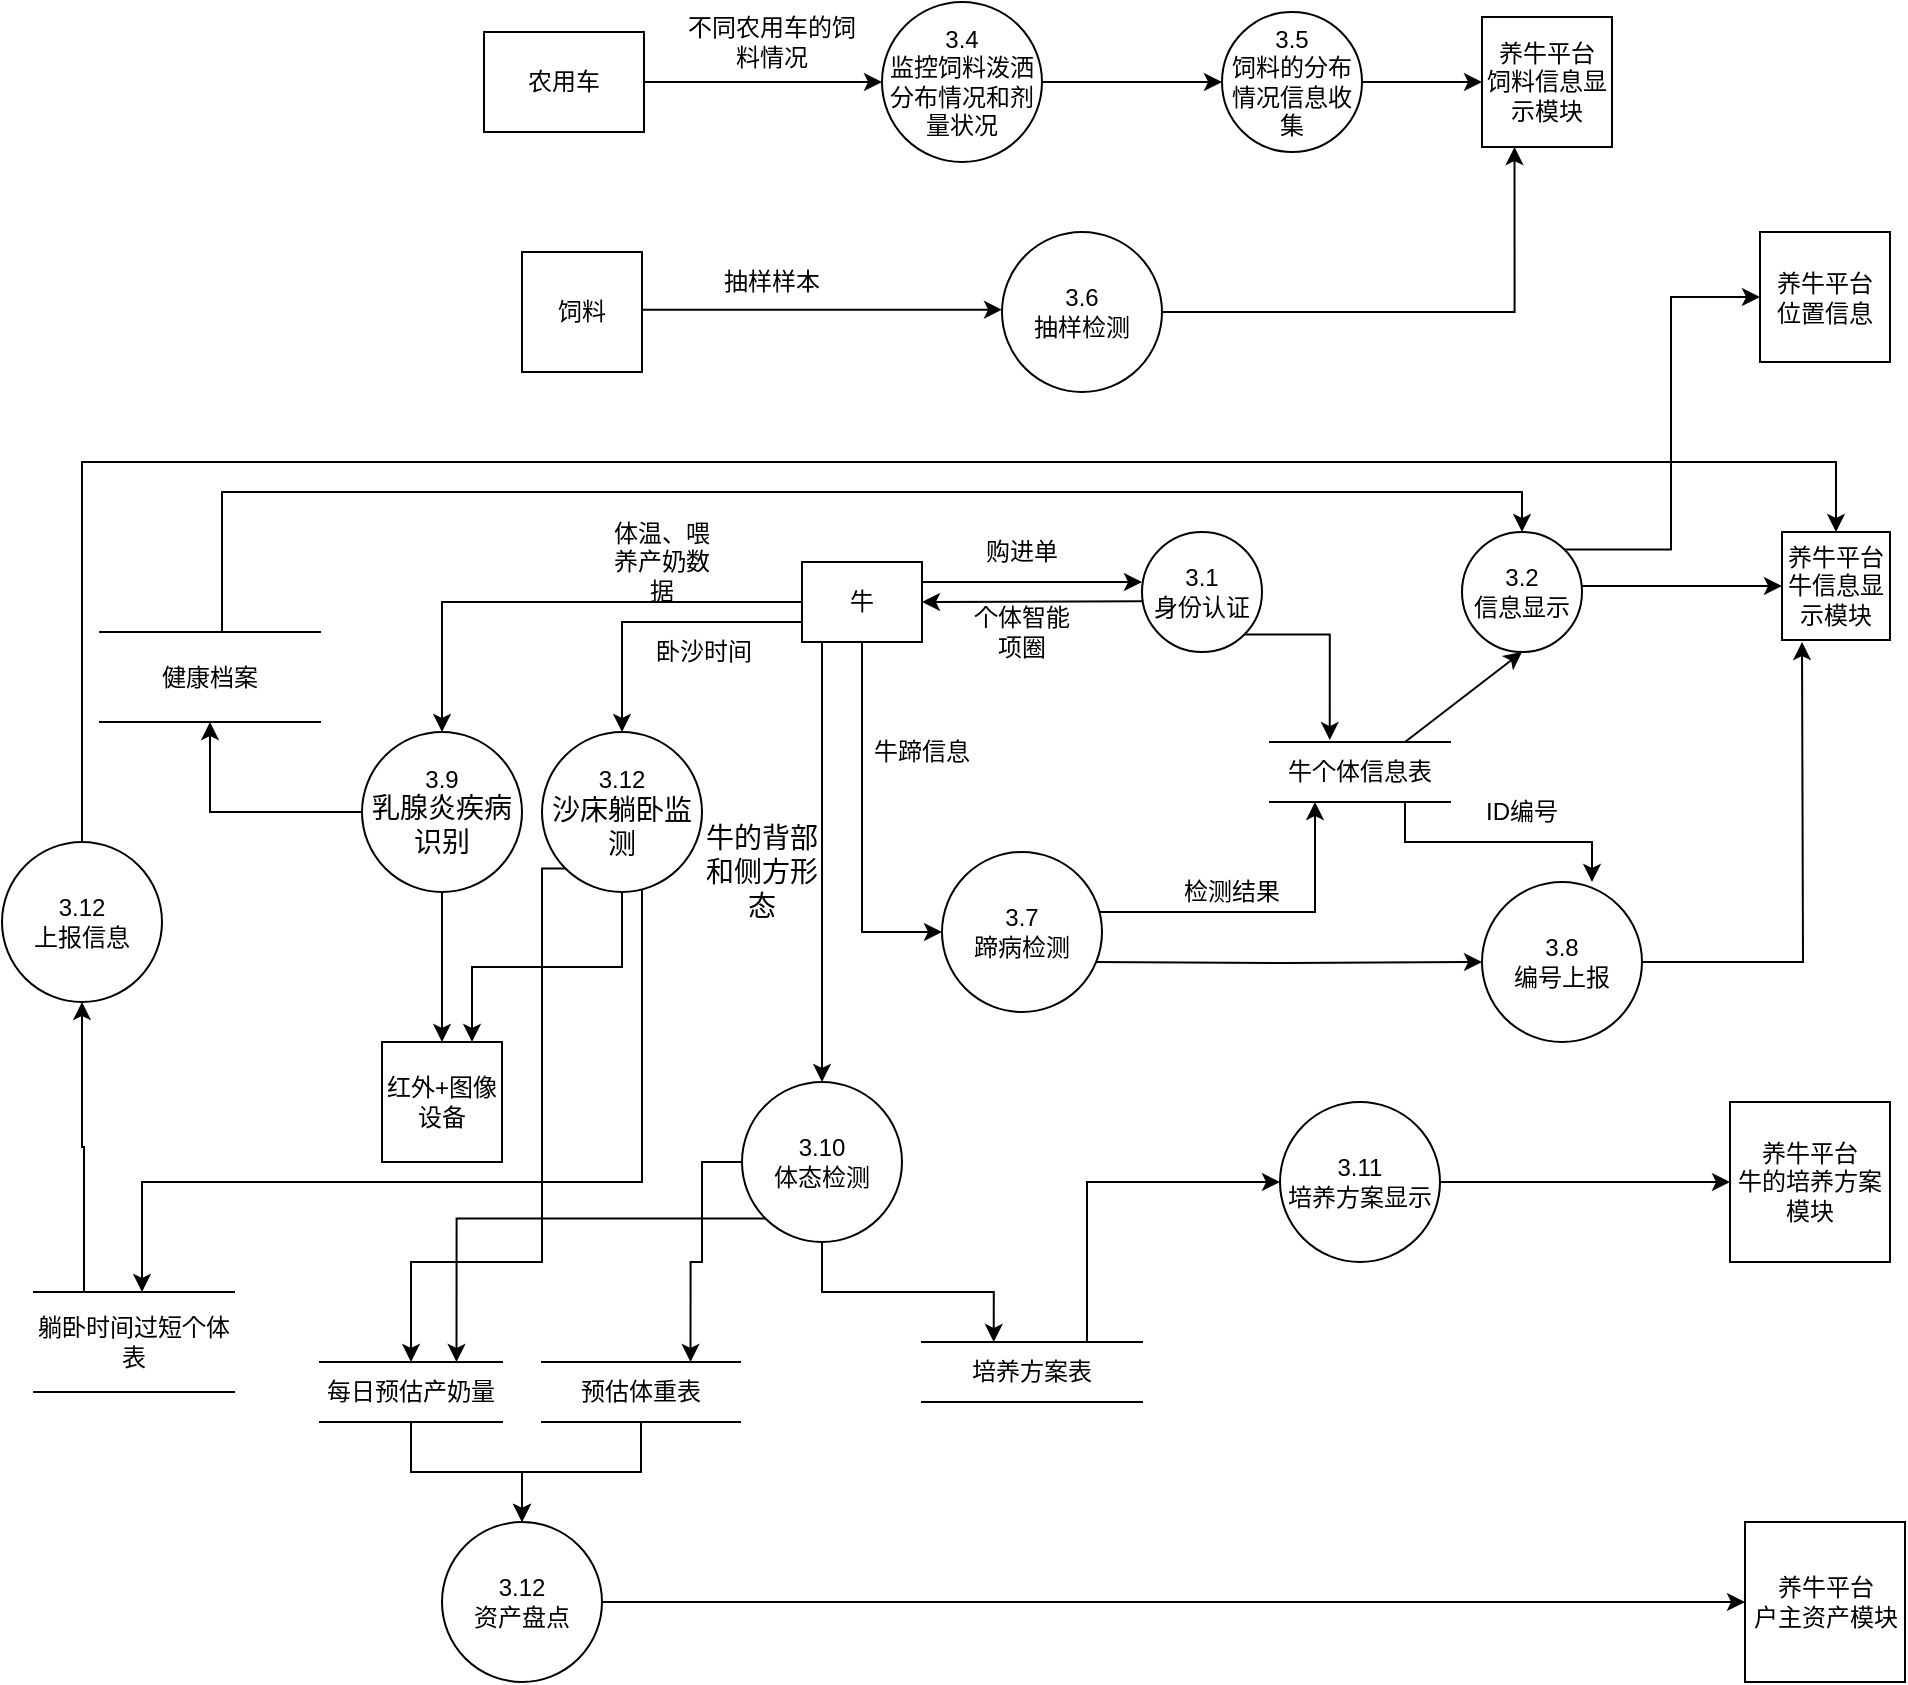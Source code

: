 <mxfile version="15.7.0" type="github">
  <diagram id="PhO16UAb1bBxQCCEMA57" name="Page-1">
    <mxGraphModel dx="1181" dy="597" grid="1" gridSize="10" guides="1" tooltips="1" connect="1" arrows="1" fold="1" page="1" pageScale="1" pageWidth="1200" pageHeight="1920" math="0" shadow="0">
      <root>
        <mxCell id="0" />
        <mxCell id="1" parent="0" />
        <mxCell id="A-y7OaiIlYvrfuH1-HBK-48" style="edgeStyle=orthogonalEdgeStyle;rounded=0;orthogonalLoop=1;jettySize=auto;html=1;exitX=0.75;exitY=1;exitDx=0;exitDy=0;" edge="1" parent="1" source="wGLRBGFEHYjUbP7ZM2yr-5">
          <mxGeometry relative="1" as="geometry">
            <mxPoint x="919" y="730" as="targetPoint" />
            <Array as="points">
              <mxPoint x="826" y="710" />
              <mxPoint x="919" y="710" />
            </Array>
          </mxGeometry>
        </mxCell>
        <mxCell id="wGLRBGFEHYjUbP7ZM2yr-5" value="牛个体信息表" style="shape=partialRectangle;whiteSpace=wrap;html=1;left=0;right=0;fillColor=none;" parent="1" vertex="1">
          <mxGeometry x="758" y="660" width="90" height="30" as="geometry" />
        </mxCell>
        <mxCell id="A-y7OaiIlYvrfuH1-HBK-39" style="edgeStyle=orthogonalEdgeStyle;rounded=0;orthogonalLoop=1;jettySize=auto;html=1;exitX=0.5;exitY=1;exitDx=0;exitDy=0;entryX=0;entryY=0.5;entryDx=0;entryDy=0;" edge="1" parent="1" source="A-y7OaiIlYvrfuH1-HBK-1" target="A-y7OaiIlYvrfuH1-HBK-38">
          <mxGeometry relative="1" as="geometry">
            <mxPoint x="554" y="750" as="targetPoint" />
          </mxGeometry>
        </mxCell>
        <mxCell id="A-y7OaiIlYvrfuH1-HBK-54" style="edgeStyle=orthogonalEdgeStyle;rounded=0;orthogonalLoop=1;jettySize=auto;html=1;exitX=0;exitY=0.5;exitDx=0;exitDy=0;entryX=0.5;entryY=0;entryDx=0;entryDy=0;" edge="1" parent="1" source="A-y7OaiIlYvrfuH1-HBK-1" target="A-y7OaiIlYvrfuH1-HBK-51">
          <mxGeometry relative="1" as="geometry" />
        </mxCell>
        <mxCell id="A-y7OaiIlYvrfuH1-HBK-62" style="edgeStyle=orthogonalEdgeStyle;rounded=0;orthogonalLoop=1;jettySize=auto;html=1;exitX=0.25;exitY=1;exitDx=0;exitDy=0;entryX=0.5;entryY=0;entryDx=0;entryDy=0;" edge="1" parent="1" source="A-y7OaiIlYvrfuH1-HBK-1" target="A-y7OaiIlYvrfuH1-HBK-61">
          <mxGeometry relative="1" as="geometry">
            <Array as="points">
              <mxPoint x="534" y="610" />
            </Array>
          </mxGeometry>
        </mxCell>
        <mxCell id="A-y7OaiIlYvrfuH1-HBK-78" style="edgeStyle=orthogonalEdgeStyle;rounded=0;orthogonalLoop=1;jettySize=auto;html=1;exitX=0;exitY=0.75;exitDx=0;exitDy=0;" edge="1" parent="1" source="A-y7OaiIlYvrfuH1-HBK-1" target="A-y7OaiIlYvrfuH1-HBK-76">
          <mxGeometry relative="1" as="geometry" />
        </mxCell>
        <mxCell id="A-y7OaiIlYvrfuH1-HBK-1" value="牛" style="rounded=0;whiteSpace=wrap;html=1;" vertex="1" parent="1">
          <mxGeometry x="524" y="570" width="60" height="40" as="geometry" />
        </mxCell>
        <mxCell id="A-y7OaiIlYvrfuH1-HBK-37" style="edgeStyle=orthogonalEdgeStyle;rounded=0;orthogonalLoop=1;jettySize=auto;html=1;exitX=1;exitY=1;exitDx=0;exitDy=0;entryX=0.332;entryY=-0.032;entryDx=0;entryDy=0;entryPerimeter=0;" edge="1" parent="1" source="A-y7OaiIlYvrfuH1-HBK-2" target="wGLRBGFEHYjUbP7ZM2yr-5">
          <mxGeometry relative="1" as="geometry" />
        </mxCell>
        <mxCell id="A-y7OaiIlYvrfuH1-HBK-2" value="3.1&lt;br&gt;身份认证" style="ellipse;whiteSpace=wrap;html=1;aspect=fixed;" vertex="1" parent="1">
          <mxGeometry x="694" y="555" width="60" height="60" as="geometry" />
        </mxCell>
        <mxCell id="A-y7OaiIlYvrfuH1-HBK-3" value="" style="endArrow=classic;html=1;rounded=0;" edge="1" parent="1">
          <mxGeometry width="50" height="50" relative="1" as="geometry">
            <mxPoint x="584" y="580" as="sourcePoint" />
            <mxPoint x="694" y="580" as="targetPoint" />
          </mxGeometry>
        </mxCell>
        <mxCell id="A-y7OaiIlYvrfuH1-HBK-4" value="购进单" style="text;html=1;strokeColor=none;fillColor=none;align=center;verticalAlign=middle;whiteSpace=wrap;rounded=0;" vertex="1" parent="1">
          <mxGeometry x="604" y="550" width="60" height="30" as="geometry" />
        </mxCell>
        <mxCell id="A-y7OaiIlYvrfuH1-HBK-6" value="" style="endArrow=classic;html=1;rounded=0;entryX=1;entryY=0.5;entryDx=0;entryDy=0;" edge="1" parent="1" target="A-y7OaiIlYvrfuH1-HBK-1">
          <mxGeometry width="50" height="50" relative="1" as="geometry">
            <mxPoint x="694" y="589.58" as="sourcePoint" />
            <mxPoint x="594" y="589.58" as="targetPoint" />
            <Array as="points" />
          </mxGeometry>
        </mxCell>
        <mxCell id="A-y7OaiIlYvrfuH1-HBK-7" value="个体智能项圈" style="text;html=1;strokeColor=none;fillColor=none;align=center;verticalAlign=middle;whiteSpace=wrap;rounded=0;" vertex="1" parent="1">
          <mxGeometry x="604" y="590" width="60" height="30" as="geometry" />
        </mxCell>
        <mxCell id="A-y7OaiIlYvrfuH1-HBK-88" style="edgeStyle=orthogonalEdgeStyle;rounded=0;orthogonalLoop=1;jettySize=auto;html=1;exitX=1;exitY=0;exitDx=0;exitDy=0;entryX=0;entryY=0.5;entryDx=0;entryDy=0;" edge="1" parent="1" source="A-y7OaiIlYvrfuH1-HBK-13" target="A-y7OaiIlYvrfuH1-HBK-87">
          <mxGeometry relative="1" as="geometry" />
        </mxCell>
        <mxCell id="A-y7OaiIlYvrfuH1-HBK-13" value="3.2&lt;br&gt;信息显示" style="ellipse;whiteSpace=wrap;html=1;aspect=fixed;" vertex="1" parent="1">
          <mxGeometry x="854" y="555" width="60" height="60" as="geometry" />
        </mxCell>
        <mxCell id="A-y7OaiIlYvrfuH1-HBK-14" value="" style="endArrow=classic;html=1;rounded=0;entryX=0.5;entryY=1;entryDx=0;entryDy=0;exitX=0.75;exitY=0;exitDx=0;exitDy=0;" edge="1" parent="1" source="wGLRBGFEHYjUbP7ZM2yr-5" target="A-y7OaiIlYvrfuH1-HBK-13">
          <mxGeometry width="50" height="50" relative="1" as="geometry">
            <mxPoint x="724" y="560" as="sourcePoint" />
            <mxPoint x="774" y="510" as="targetPoint" />
            <Array as="points" />
          </mxGeometry>
        </mxCell>
        <mxCell id="A-y7OaiIlYvrfuH1-HBK-16" value="养牛平台&lt;br&gt;牛信息显示模块" style="whiteSpace=wrap;html=1;aspect=fixed;" vertex="1" parent="1">
          <mxGeometry x="1014" y="555" width="54" height="54" as="geometry" />
        </mxCell>
        <mxCell id="A-y7OaiIlYvrfuH1-HBK-17" value="" style="endArrow=classic;html=1;rounded=0;entryX=0;entryY=0.5;entryDx=0;entryDy=0;" edge="1" parent="1" target="A-y7OaiIlYvrfuH1-HBK-16">
          <mxGeometry width="50" height="50" relative="1" as="geometry">
            <mxPoint x="914" y="582" as="sourcePoint" />
            <mxPoint x="984" y="555" as="targetPoint" />
          </mxGeometry>
        </mxCell>
        <mxCell id="A-y7OaiIlYvrfuH1-HBK-25" style="edgeStyle=orthogonalEdgeStyle;rounded=0;orthogonalLoop=1;jettySize=auto;html=1;exitX=1;exitY=0.5;exitDx=0;exitDy=0;entryX=0;entryY=0.5;entryDx=0;entryDy=0;" edge="1" parent="1" source="A-y7OaiIlYvrfuH1-HBK-18" target="A-y7OaiIlYvrfuH1-HBK-23">
          <mxGeometry relative="1" as="geometry" />
        </mxCell>
        <mxCell id="A-y7OaiIlYvrfuH1-HBK-18" value="农用车" style="rounded=0;whiteSpace=wrap;html=1;" vertex="1" parent="1">
          <mxGeometry x="365" y="305" width="80" height="50" as="geometry" />
        </mxCell>
        <mxCell id="A-y7OaiIlYvrfuH1-HBK-31" value="" style="edgeStyle=orthogonalEdgeStyle;rounded=0;orthogonalLoop=1;jettySize=auto;html=1;" edge="1" parent="1" source="A-y7OaiIlYvrfuH1-HBK-19" target="A-y7OaiIlYvrfuH1-HBK-30">
          <mxGeometry relative="1" as="geometry" />
        </mxCell>
        <mxCell id="A-y7OaiIlYvrfuH1-HBK-19" value="3.5&lt;br&gt;饲料的分布情况信息收集" style="ellipse;whiteSpace=wrap;html=1;aspect=fixed;" vertex="1" parent="1">
          <mxGeometry x="734" y="295" width="70" height="70" as="geometry" />
        </mxCell>
        <mxCell id="A-y7OaiIlYvrfuH1-HBK-28" value="" style="edgeStyle=orthogonalEdgeStyle;rounded=0;orthogonalLoop=1;jettySize=auto;html=1;" edge="1" parent="1" source="A-y7OaiIlYvrfuH1-HBK-23" target="A-y7OaiIlYvrfuH1-HBK-19">
          <mxGeometry relative="1" as="geometry" />
        </mxCell>
        <mxCell id="A-y7OaiIlYvrfuH1-HBK-23" value="3.4&lt;br&gt;监控饲料泼洒分布情况和剂量状况" style="ellipse;whiteSpace=wrap;html=1;aspect=fixed;" vertex="1" parent="1">
          <mxGeometry x="564" y="290" width="80" height="80" as="geometry" />
        </mxCell>
        <mxCell id="A-y7OaiIlYvrfuH1-HBK-26" value="不同农用车的饲料情况" style="text;html=1;strokeColor=none;fillColor=none;align=center;verticalAlign=middle;whiteSpace=wrap;rounded=0;" vertex="1" parent="1">
          <mxGeometry x="464" y="295" width="90" height="30" as="geometry" />
        </mxCell>
        <mxCell id="A-y7OaiIlYvrfuH1-HBK-30" value="养牛平台&lt;br&gt;饲料信息显示模块" style="whiteSpace=wrap;html=1;aspect=fixed;" vertex="1" parent="1">
          <mxGeometry x="864" y="297.5" width="65" height="65" as="geometry" />
        </mxCell>
        <mxCell id="A-y7OaiIlYvrfuH1-HBK-34" value="" style="edgeStyle=orthogonalEdgeStyle;rounded=0;orthogonalLoop=1;jettySize=auto;html=1;" edge="1" parent="1">
          <mxGeometry relative="1" as="geometry">
            <mxPoint x="444" y="443.82" as="sourcePoint" />
            <mxPoint x="624" y="443.82" as="targetPoint" />
          </mxGeometry>
        </mxCell>
        <mxCell id="A-y7OaiIlYvrfuH1-HBK-32" value="饲料" style="whiteSpace=wrap;html=1;aspect=fixed;" vertex="1" parent="1">
          <mxGeometry x="384" y="415" width="60" height="60" as="geometry" />
        </mxCell>
        <mxCell id="A-y7OaiIlYvrfuH1-HBK-36" style="edgeStyle=orthogonalEdgeStyle;rounded=0;orthogonalLoop=1;jettySize=auto;html=1;exitX=1;exitY=0.5;exitDx=0;exitDy=0;entryX=0.25;entryY=1;entryDx=0;entryDy=0;" edge="1" parent="1" source="A-y7OaiIlYvrfuH1-HBK-33" target="A-y7OaiIlYvrfuH1-HBK-30">
          <mxGeometry relative="1" as="geometry" />
        </mxCell>
        <mxCell id="A-y7OaiIlYvrfuH1-HBK-33" value="3.6&lt;br&gt;抽样检测" style="ellipse;whiteSpace=wrap;html=1;aspect=fixed;" vertex="1" parent="1">
          <mxGeometry x="624" y="405" width="80" height="80" as="geometry" />
        </mxCell>
        <mxCell id="A-y7OaiIlYvrfuH1-HBK-35" value="抽样样本" style="text;html=1;strokeColor=none;fillColor=none;align=center;verticalAlign=middle;whiteSpace=wrap;rounded=0;" vertex="1" parent="1">
          <mxGeometry x="479" y="415" width="60" height="30" as="geometry" />
        </mxCell>
        <mxCell id="A-y7OaiIlYvrfuH1-HBK-43" style="edgeStyle=orthogonalEdgeStyle;rounded=0;orthogonalLoop=1;jettySize=auto;html=1;entryX=0.25;entryY=1;entryDx=0;entryDy=0;exitX=0.977;exitY=0.397;exitDx=0;exitDy=0;exitPerimeter=0;" edge="1" parent="1" source="A-y7OaiIlYvrfuH1-HBK-38" target="wGLRBGFEHYjUbP7ZM2yr-5">
          <mxGeometry relative="1" as="geometry">
            <mxPoint x="689" y="745" as="sourcePoint" />
            <Array as="points">
              <mxPoint x="672" y="745" />
              <mxPoint x="781" y="745" />
            </Array>
          </mxGeometry>
        </mxCell>
        <mxCell id="A-y7OaiIlYvrfuH1-HBK-47" value="" style="edgeStyle=orthogonalEdgeStyle;rounded=0;orthogonalLoop=1;jettySize=auto;html=1;entryX=0;entryY=0.5;entryDx=0;entryDy=0;" edge="1" parent="1" target="A-y7OaiIlYvrfuH1-HBK-46">
          <mxGeometry relative="1" as="geometry">
            <mxPoint x="669" y="770" as="sourcePoint" />
            <mxPoint x="854" y="770" as="targetPoint" />
          </mxGeometry>
        </mxCell>
        <mxCell id="A-y7OaiIlYvrfuH1-HBK-38" value="3.7&lt;br&gt;蹄病检测" style="ellipse;whiteSpace=wrap;html=1;aspect=fixed;" vertex="1" parent="1">
          <mxGeometry x="594" y="715" width="80" height="80" as="geometry" />
        </mxCell>
        <mxCell id="A-y7OaiIlYvrfuH1-HBK-40" value="牛蹄信息" style="text;html=1;strokeColor=none;fillColor=none;align=center;verticalAlign=middle;whiteSpace=wrap;rounded=0;" vertex="1" parent="1">
          <mxGeometry x="554" y="650" width="60" height="30" as="geometry" />
        </mxCell>
        <mxCell id="A-y7OaiIlYvrfuH1-HBK-44" value="检测结果" style="text;html=1;strokeColor=none;fillColor=none;align=center;verticalAlign=middle;whiteSpace=wrap;rounded=0;" vertex="1" parent="1">
          <mxGeometry x="709" y="720" width="60" height="30" as="geometry" />
        </mxCell>
        <mxCell id="A-y7OaiIlYvrfuH1-HBK-49" style="edgeStyle=orthogonalEdgeStyle;rounded=0;orthogonalLoop=1;jettySize=auto;html=1;exitX=1;exitY=0.5;exitDx=0;exitDy=0;" edge="1" parent="1" source="A-y7OaiIlYvrfuH1-HBK-46">
          <mxGeometry relative="1" as="geometry">
            <mxPoint x="1024" y="610.0" as="targetPoint" />
            <mxPoint x="959" y="770" as="sourcePoint" />
          </mxGeometry>
        </mxCell>
        <mxCell id="A-y7OaiIlYvrfuH1-HBK-46" value="3.8&lt;br&gt;编号上报" style="ellipse;whiteSpace=wrap;html=1;aspect=fixed;" vertex="1" parent="1">
          <mxGeometry x="864" y="730" width="80" height="80" as="geometry" />
        </mxCell>
        <mxCell id="A-y7OaiIlYvrfuH1-HBK-50" value="红外+图像设备" style="whiteSpace=wrap;html=1;aspect=fixed;" vertex="1" parent="1">
          <mxGeometry x="314" y="810" width="60" height="60" as="geometry" />
        </mxCell>
        <mxCell id="A-y7OaiIlYvrfuH1-HBK-55" value="" style="edgeStyle=orthogonalEdgeStyle;rounded=0;orthogonalLoop=1;jettySize=auto;html=1;" edge="1" parent="1" source="A-y7OaiIlYvrfuH1-HBK-51">
          <mxGeometry relative="1" as="geometry">
            <mxPoint x="344.0" y="810" as="targetPoint" />
          </mxGeometry>
        </mxCell>
        <mxCell id="A-y7OaiIlYvrfuH1-HBK-58" style="edgeStyle=orthogonalEdgeStyle;rounded=0;orthogonalLoop=1;jettySize=auto;html=1;entryX=0.5;entryY=1;entryDx=0;entryDy=0;" edge="1" parent="1" source="A-y7OaiIlYvrfuH1-HBK-51" target="A-y7OaiIlYvrfuH1-HBK-57">
          <mxGeometry relative="1" as="geometry" />
        </mxCell>
        <mxCell id="A-y7OaiIlYvrfuH1-HBK-51" value="3.9&lt;br&gt;&lt;font face=&quot;等线&quot;&gt;&lt;span style=&quot;font-size: 14px&quot;&gt;乳腺炎疾病识别&lt;/span&gt;&lt;/font&gt;" style="ellipse;whiteSpace=wrap;html=1;aspect=fixed;" vertex="1" parent="1">
          <mxGeometry x="304" y="655" width="80" height="80" as="geometry" />
        </mxCell>
        <mxCell id="A-y7OaiIlYvrfuH1-HBK-52" value="ID编号" style="text;html=1;strokeColor=none;fillColor=none;align=center;verticalAlign=middle;whiteSpace=wrap;rounded=0;" vertex="1" parent="1">
          <mxGeometry x="854" y="680" width="60" height="30" as="geometry" />
        </mxCell>
        <mxCell id="A-y7OaiIlYvrfuH1-HBK-56" value="体温、喂养产奶数据" style="text;html=1;strokeColor=none;fillColor=none;align=center;verticalAlign=middle;whiteSpace=wrap;rounded=0;" vertex="1" parent="1">
          <mxGeometry x="424" y="555" width="60" height="30" as="geometry" />
        </mxCell>
        <mxCell id="A-y7OaiIlYvrfuH1-HBK-59" style="edgeStyle=orthogonalEdgeStyle;rounded=0;orthogonalLoop=1;jettySize=auto;html=1;entryX=0.5;entryY=0;entryDx=0;entryDy=0;" edge="1" parent="1" source="A-y7OaiIlYvrfuH1-HBK-57" target="A-y7OaiIlYvrfuH1-HBK-13">
          <mxGeometry relative="1" as="geometry">
            <Array as="points">
              <mxPoint x="234" y="535" />
              <mxPoint x="884" y="535" />
            </Array>
          </mxGeometry>
        </mxCell>
        <mxCell id="A-y7OaiIlYvrfuH1-HBK-57" value="健康档案" style="shape=partialRectangle;whiteSpace=wrap;html=1;left=0;right=0;fillColor=none;" vertex="1" parent="1">
          <mxGeometry x="173" y="605" width="110" height="45" as="geometry" />
        </mxCell>
        <mxCell id="A-y7OaiIlYvrfuH1-HBK-68" style="edgeStyle=orthogonalEdgeStyle;rounded=0;orthogonalLoop=1;jettySize=auto;html=1;entryX=0.326;entryY=-0.001;entryDx=0;entryDy=0;exitX=0.5;exitY=1;exitDx=0;exitDy=0;entryPerimeter=0;" edge="1" parent="1" source="A-y7OaiIlYvrfuH1-HBK-61" target="A-y7OaiIlYvrfuH1-HBK-67">
          <mxGeometry relative="1" as="geometry" />
        </mxCell>
        <mxCell id="A-y7OaiIlYvrfuH1-HBK-74" style="edgeStyle=orthogonalEdgeStyle;rounded=0;orthogonalLoop=1;jettySize=auto;html=1;exitX=0;exitY=0.5;exitDx=0;exitDy=0;entryX=0.75;entryY=0;entryDx=0;entryDy=0;" edge="1" parent="1" source="A-y7OaiIlYvrfuH1-HBK-61" target="A-y7OaiIlYvrfuH1-HBK-73">
          <mxGeometry relative="1" as="geometry">
            <Array as="points">
              <mxPoint x="474" y="870" />
              <mxPoint x="474" y="920" />
              <mxPoint x="468" y="920" />
            </Array>
          </mxGeometry>
        </mxCell>
        <mxCell id="A-y7OaiIlYvrfuH1-HBK-92" style="edgeStyle=orthogonalEdgeStyle;rounded=0;orthogonalLoop=1;jettySize=auto;html=1;exitX=0;exitY=1;exitDx=0;exitDy=0;entryX=0.75;entryY=0;entryDx=0;entryDy=0;" edge="1" parent="1" source="A-y7OaiIlYvrfuH1-HBK-61" target="A-y7OaiIlYvrfuH1-HBK-90">
          <mxGeometry relative="1" as="geometry" />
        </mxCell>
        <mxCell id="A-y7OaiIlYvrfuH1-HBK-61" value="3.10&lt;br&gt;体态检测" style="ellipse;whiteSpace=wrap;html=1;aspect=fixed;" vertex="1" parent="1">
          <mxGeometry x="494" y="830" width="80" height="80" as="geometry" />
        </mxCell>
        <mxCell id="A-y7OaiIlYvrfuH1-HBK-66" value="&lt;span style=&quot;font-size: 10.5pt&quot;&gt;牛的背部和侧方形态&lt;/span&gt;" style="text;html=1;strokeColor=none;fillColor=none;align=center;verticalAlign=middle;whiteSpace=wrap;rounded=0;" vertex="1" parent="1">
          <mxGeometry x="474" y="670" width="60" height="110" as="geometry" />
        </mxCell>
        <mxCell id="A-y7OaiIlYvrfuH1-HBK-70" style="edgeStyle=orthogonalEdgeStyle;rounded=0;orthogonalLoop=1;jettySize=auto;html=1;exitX=0.75;exitY=0;exitDx=0;exitDy=0;entryX=0;entryY=0.5;entryDx=0;entryDy=0;" edge="1" parent="1" source="A-y7OaiIlYvrfuH1-HBK-67" target="A-y7OaiIlYvrfuH1-HBK-69">
          <mxGeometry relative="1" as="geometry" />
        </mxCell>
        <mxCell id="A-y7OaiIlYvrfuH1-HBK-67" value="培养方案表" style="shape=partialRectangle;whiteSpace=wrap;html=1;left=0;right=0;fillColor=none;" vertex="1" parent="1">
          <mxGeometry x="584" y="960" width="110" height="30" as="geometry" />
        </mxCell>
        <mxCell id="A-y7OaiIlYvrfuH1-HBK-72" style="edgeStyle=orthogonalEdgeStyle;rounded=0;orthogonalLoop=1;jettySize=auto;html=1;exitX=1;exitY=0.5;exitDx=0;exitDy=0;" edge="1" parent="1" source="A-y7OaiIlYvrfuH1-HBK-69" target="A-y7OaiIlYvrfuH1-HBK-71">
          <mxGeometry relative="1" as="geometry" />
        </mxCell>
        <mxCell id="A-y7OaiIlYvrfuH1-HBK-69" value="3.11&lt;br&gt;培养方案显示" style="ellipse;whiteSpace=wrap;html=1;aspect=fixed;" vertex="1" parent="1">
          <mxGeometry x="763" y="840" width="80" height="80" as="geometry" />
        </mxCell>
        <mxCell id="A-y7OaiIlYvrfuH1-HBK-71" value="养牛平台&lt;br&gt;牛的培养方案模块" style="whiteSpace=wrap;html=1;aspect=fixed;" vertex="1" parent="1">
          <mxGeometry x="988" y="840" width="80" height="80" as="geometry" />
        </mxCell>
        <mxCell id="A-y7OaiIlYvrfuH1-HBK-96" style="edgeStyle=orthogonalEdgeStyle;rounded=0;orthogonalLoop=1;jettySize=auto;html=1;exitX=0.5;exitY=1;exitDx=0;exitDy=0;" edge="1" parent="1" source="A-y7OaiIlYvrfuH1-HBK-73" target="A-y7OaiIlYvrfuH1-HBK-94">
          <mxGeometry relative="1" as="geometry" />
        </mxCell>
        <mxCell id="A-y7OaiIlYvrfuH1-HBK-73" value="预估体重表" style="shape=partialRectangle;whiteSpace=wrap;html=1;left=0;right=0;fillColor=none;" vertex="1" parent="1">
          <mxGeometry x="394" y="970" width="99" height="30" as="geometry" />
        </mxCell>
        <mxCell id="A-y7OaiIlYvrfuH1-HBK-79" style="edgeStyle=orthogonalEdgeStyle;rounded=0;orthogonalLoop=1;jettySize=auto;html=1;exitX=0.5;exitY=1;exitDx=0;exitDy=0;entryX=0.75;entryY=0;entryDx=0;entryDy=0;" edge="1" parent="1" source="A-y7OaiIlYvrfuH1-HBK-76" target="A-y7OaiIlYvrfuH1-HBK-50">
          <mxGeometry relative="1" as="geometry" />
        </mxCell>
        <mxCell id="A-y7OaiIlYvrfuH1-HBK-83" style="edgeStyle=orthogonalEdgeStyle;rounded=0;orthogonalLoop=1;jettySize=auto;html=1;exitX=1;exitY=1;exitDx=0;exitDy=0;" edge="1" parent="1" source="A-y7OaiIlYvrfuH1-HBK-76" target="A-y7OaiIlYvrfuH1-HBK-82">
          <mxGeometry relative="1" as="geometry">
            <Array as="points">
              <mxPoint x="444" y="723" />
              <mxPoint x="444" y="880" />
              <mxPoint x="194" y="880" />
            </Array>
          </mxGeometry>
        </mxCell>
        <mxCell id="A-y7OaiIlYvrfuH1-HBK-91" style="edgeStyle=orthogonalEdgeStyle;rounded=0;orthogonalLoop=1;jettySize=auto;html=1;exitX=0;exitY=1;exitDx=0;exitDy=0;entryX=0.5;entryY=0;entryDx=0;entryDy=0;" edge="1" parent="1" source="A-y7OaiIlYvrfuH1-HBK-76" target="A-y7OaiIlYvrfuH1-HBK-90">
          <mxGeometry relative="1" as="geometry">
            <Array as="points">
              <mxPoint x="394" y="723" />
              <mxPoint x="394" y="920" />
              <mxPoint x="329" y="920" />
            </Array>
          </mxGeometry>
        </mxCell>
        <mxCell id="A-y7OaiIlYvrfuH1-HBK-76" value="3.12&lt;br&gt;&lt;span style=&quot;font-size: 10.5pt&quot;&gt;沙床躺卧监测&lt;/span&gt;" style="ellipse;whiteSpace=wrap;html=1;aspect=fixed;" vertex="1" parent="1">
          <mxGeometry x="394" y="655" width="80" height="80" as="geometry" />
        </mxCell>
        <mxCell id="A-y7OaiIlYvrfuH1-HBK-80" value="卧沙时间" style="text;html=1;strokeColor=none;fillColor=none;align=center;verticalAlign=middle;whiteSpace=wrap;rounded=0;" vertex="1" parent="1">
          <mxGeometry x="445" y="600" width="60" height="30" as="geometry" />
        </mxCell>
        <mxCell id="A-y7OaiIlYvrfuH1-HBK-85" style="edgeStyle=orthogonalEdgeStyle;rounded=0;orthogonalLoop=1;jettySize=auto;html=1;exitX=0.25;exitY=0;exitDx=0;exitDy=0;entryX=0.5;entryY=1;entryDx=0;entryDy=0;" edge="1" parent="1" source="A-y7OaiIlYvrfuH1-HBK-82" target="A-y7OaiIlYvrfuH1-HBK-84">
          <mxGeometry relative="1" as="geometry">
            <mxPoint x="164" y="830" as="targetPoint" />
          </mxGeometry>
        </mxCell>
        <mxCell id="A-y7OaiIlYvrfuH1-HBK-82" value="躺卧时间过短个体表" style="shape=partialRectangle;whiteSpace=wrap;html=1;left=0;right=0;fillColor=none;" vertex="1" parent="1">
          <mxGeometry x="140" y="935" width="100" height="50" as="geometry" />
        </mxCell>
        <mxCell id="A-y7OaiIlYvrfuH1-HBK-86" style="edgeStyle=orthogonalEdgeStyle;rounded=0;orthogonalLoop=1;jettySize=auto;html=1;exitX=0.5;exitY=0;exitDx=0;exitDy=0;entryX=0.5;entryY=0;entryDx=0;entryDy=0;" edge="1" parent="1" target="A-y7OaiIlYvrfuH1-HBK-16">
          <mxGeometry relative="1" as="geometry">
            <mxPoint x="164" y="750" as="sourcePoint" />
            <Array as="points">
              <mxPoint x="164" y="520" />
              <mxPoint x="1041" y="520" />
            </Array>
          </mxGeometry>
        </mxCell>
        <mxCell id="A-y7OaiIlYvrfuH1-HBK-84" value="3.12&lt;br&gt;上报信息" style="ellipse;whiteSpace=wrap;html=1;aspect=fixed;" vertex="1" parent="1">
          <mxGeometry x="124" y="710" width="80" height="80" as="geometry" />
        </mxCell>
        <mxCell id="A-y7OaiIlYvrfuH1-HBK-87" value="养牛平台&lt;br&gt;位置信息" style="whiteSpace=wrap;html=1;aspect=fixed;" vertex="1" parent="1">
          <mxGeometry x="1003" y="405" width="65" height="65" as="geometry" />
        </mxCell>
        <mxCell id="A-y7OaiIlYvrfuH1-HBK-95" style="edgeStyle=orthogonalEdgeStyle;rounded=0;orthogonalLoop=1;jettySize=auto;html=1;exitX=0.5;exitY=1;exitDx=0;exitDy=0;" edge="1" parent="1" source="A-y7OaiIlYvrfuH1-HBK-90" target="A-y7OaiIlYvrfuH1-HBK-94">
          <mxGeometry relative="1" as="geometry" />
        </mxCell>
        <mxCell id="A-y7OaiIlYvrfuH1-HBK-90" value="每日预估产奶量" style="shape=partialRectangle;whiteSpace=wrap;html=1;left=0;right=0;fillColor=none;" vertex="1" parent="1">
          <mxGeometry x="283" y="970" width="91" height="30" as="geometry" />
        </mxCell>
        <mxCell id="A-y7OaiIlYvrfuH1-HBK-98" style="edgeStyle=orthogonalEdgeStyle;rounded=0;orthogonalLoop=1;jettySize=auto;html=1;exitX=1;exitY=0.5;exitDx=0;exitDy=0;entryX=0;entryY=0.5;entryDx=0;entryDy=0;" edge="1" parent="1" source="A-y7OaiIlYvrfuH1-HBK-94" target="A-y7OaiIlYvrfuH1-HBK-97">
          <mxGeometry relative="1" as="geometry" />
        </mxCell>
        <mxCell id="A-y7OaiIlYvrfuH1-HBK-94" value="3.12&lt;br&gt;资产盘点" style="ellipse;whiteSpace=wrap;html=1;aspect=fixed;" vertex="1" parent="1">
          <mxGeometry x="344" y="1050" width="80" height="80" as="geometry" />
        </mxCell>
        <mxCell id="A-y7OaiIlYvrfuH1-HBK-97" value="养牛平台&lt;br&gt;户主资产模块" style="whiteSpace=wrap;html=1;aspect=fixed;" vertex="1" parent="1">
          <mxGeometry x="995.5" y="1050" width="80" height="80" as="geometry" />
        </mxCell>
      </root>
    </mxGraphModel>
  </diagram>
</mxfile>
